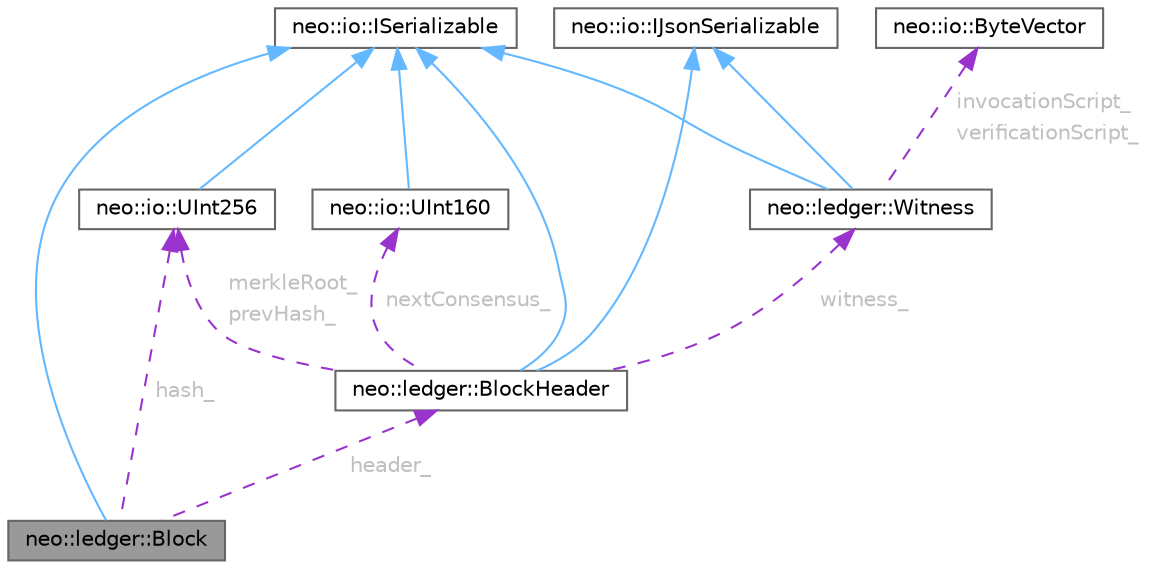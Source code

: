 digraph "neo::ledger::Block"
{
 // LATEX_PDF_SIZE
  bgcolor="transparent";
  edge [fontname=Helvetica,fontsize=10,labelfontname=Helvetica,labelfontsize=10];
  node [fontname=Helvetica,fontsize=10,shape=box,height=0.2,width=0.4];
  Node1 [id="Node000001",label="neo::ledger::Block",height=0.2,width=0.4,color="gray40", fillcolor="grey60", style="filled", fontcolor="black",tooltip="Represents a block in the Neo blockchain."];
  Node2 -> Node1 [id="edge14_Node000001_Node000002",dir="back",color="steelblue1",style="solid",tooltip=" "];
  Node2 [id="Node000002",label="neo::io::ISerializable",height=0.2,width=0.4,color="gray40", fillcolor="white", style="filled",URL="$classneo_1_1io_1_1_i_serializable.html",tooltip="Interface for objects that can be serialized/deserialized."];
  Node3 -> Node1 [id="edge15_Node000001_Node000003",dir="back",color="darkorchid3",style="dashed",tooltip=" ",label=<<TABLE CELLBORDER="0" BORDER="0"><TR><TD VALIGN="top" ALIGN="LEFT" CELLPADDING="1" CELLSPACING="0">header_</TD></TR>
</TABLE>> ,fontcolor="grey" ];
  Node3 [id="Node000003",label="neo::ledger::BlockHeader",height=0.2,width=0.4,color="gray40", fillcolor="white", style="filled",URL="$classneo_1_1ledger_1_1_block_header.html",tooltip="Represents a block header in the Neo blockchain."];
  Node2 -> Node3 [id="edge16_Node000003_Node000002",dir="back",color="steelblue1",style="solid",tooltip=" "];
  Node4 -> Node3 [id="edge17_Node000003_Node000004",dir="back",color="steelblue1",style="solid",tooltip=" "];
  Node4 [id="Node000004",label="neo::io::IJsonSerializable",height=0.2,width=0.4,color="gray40", fillcolor="white", style="filled",URL="$classneo_1_1io_1_1_i_json_serializable.html",tooltip="Interface for objects that can be serialized/deserialized to/from JSON."];
  Node5 -> Node3 [id="edge18_Node000003_Node000005",dir="back",color="darkorchid3",style="dashed",tooltip=" ",label=<<TABLE CELLBORDER="0" BORDER="0"><TR><TD VALIGN="top" ALIGN="LEFT" CELLPADDING="1" CELLSPACING="0">merkleRoot_</TD></TR>
<TR><TD VALIGN="top" ALIGN="LEFT" CELLPADDING="1" CELLSPACING="0">prevHash_</TD></TR>
</TABLE>> ,fontcolor="grey" ];
  Node5 [id="Node000005",label="neo::io::UInt256",height=0.2,width=0.4,color="gray40", fillcolor="white", style="filled",URL="$classneo_1_1io_1_1_u_int256.html",tooltip="Represents a 256-bit unsigned integer."];
  Node2 -> Node5 [id="edge19_Node000005_Node000002",dir="back",color="steelblue1",style="solid",tooltip=" "];
  Node6 -> Node3 [id="edge20_Node000003_Node000006",dir="back",color="darkorchid3",style="dashed",tooltip=" ",label=<<TABLE CELLBORDER="0" BORDER="0"><TR><TD VALIGN="top" ALIGN="LEFT" CELLPADDING="1" CELLSPACING="0">nextConsensus_</TD></TR>
</TABLE>> ,fontcolor="grey" ];
  Node6 [id="Node000006",label="neo::io::UInt160",height=0.2,width=0.4,color="gray40", fillcolor="white", style="filled",URL="$classneo_1_1io_1_1_u_int160.html",tooltip="Represents a 160-bit unsigned integer."];
  Node2 -> Node6 [id="edge21_Node000006_Node000002",dir="back",color="steelblue1",style="solid",tooltip=" "];
  Node7 -> Node3 [id="edge22_Node000003_Node000007",dir="back",color="darkorchid3",style="dashed",tooltip=" ",label=<<TABLE CELLBORDER="0" BORDER="0"><TR><TD VALIGN="top" ALIGN="LEFT" CELLPADDING="1" CELLSPACING="0">witness_</TD></TR>
</TABLE>> ,fontcolor="grey" ];
  Node7 [id="Node000007",label="neo::ledger::Witness",height=0.2,width=0.4,color="gray40", fillcolor="white", style="filled",URL="$classneo_1_1ledger_1_1_witness.html",tooltip="Represents a witness."];
  Node2 -> Node7 [id="edge23_Node000007_Node000002",dir="back",color="steelblue1",style="solid",tooltip=" "];
  Node4 -> Node7 [id="edge24_Node000007_Node000004",dir="back",color="steelblue1",style="solid",tooltip=" "];
  Node8 -> Node7 [id="edge25_Node000007_Node000008",dir="back",color="darkorchid3",style="dashed",tooltip=" ",label=<<TABLE CELLBORDER="0" BORDER="0"><TR><TD VALIGN="top" ALIGN="LEFT" CELLPADDING="1" CELLSPACING="0">invocationScript_</TD></TR>
<TR><TD VALIGN="top" ALIGN="LEFT" CELLPADDING="1" CELLSPACING="0">verificationScript_</TD></TR>
</TABLE>> ,fontcolor="grey" ];
  Node8 [id="Node000008",label="neo::io::ByteVector",height=0.2,width=0.4,color="gray40", fillcolor="white", style="filled",URL="$classneo_1_1io_1_1_byte_vector.html",tooltip="A mutable byte array with efficient operations."];
  Node5 -> Node1 [id="edge26_Node000001_Node000005",dir="back",color="darkorchid3",style="dashed",tooltip=" ",label=<<TABLE CELLBORDER="0" BORDER="0"><TR><TD VALIGN="top" ALIGN="LEFT" CELLPADDING="1" CELLSPACING="0">hash_</TD></TR>
</TABLE>> ,fontcolor="grey" ];
}
